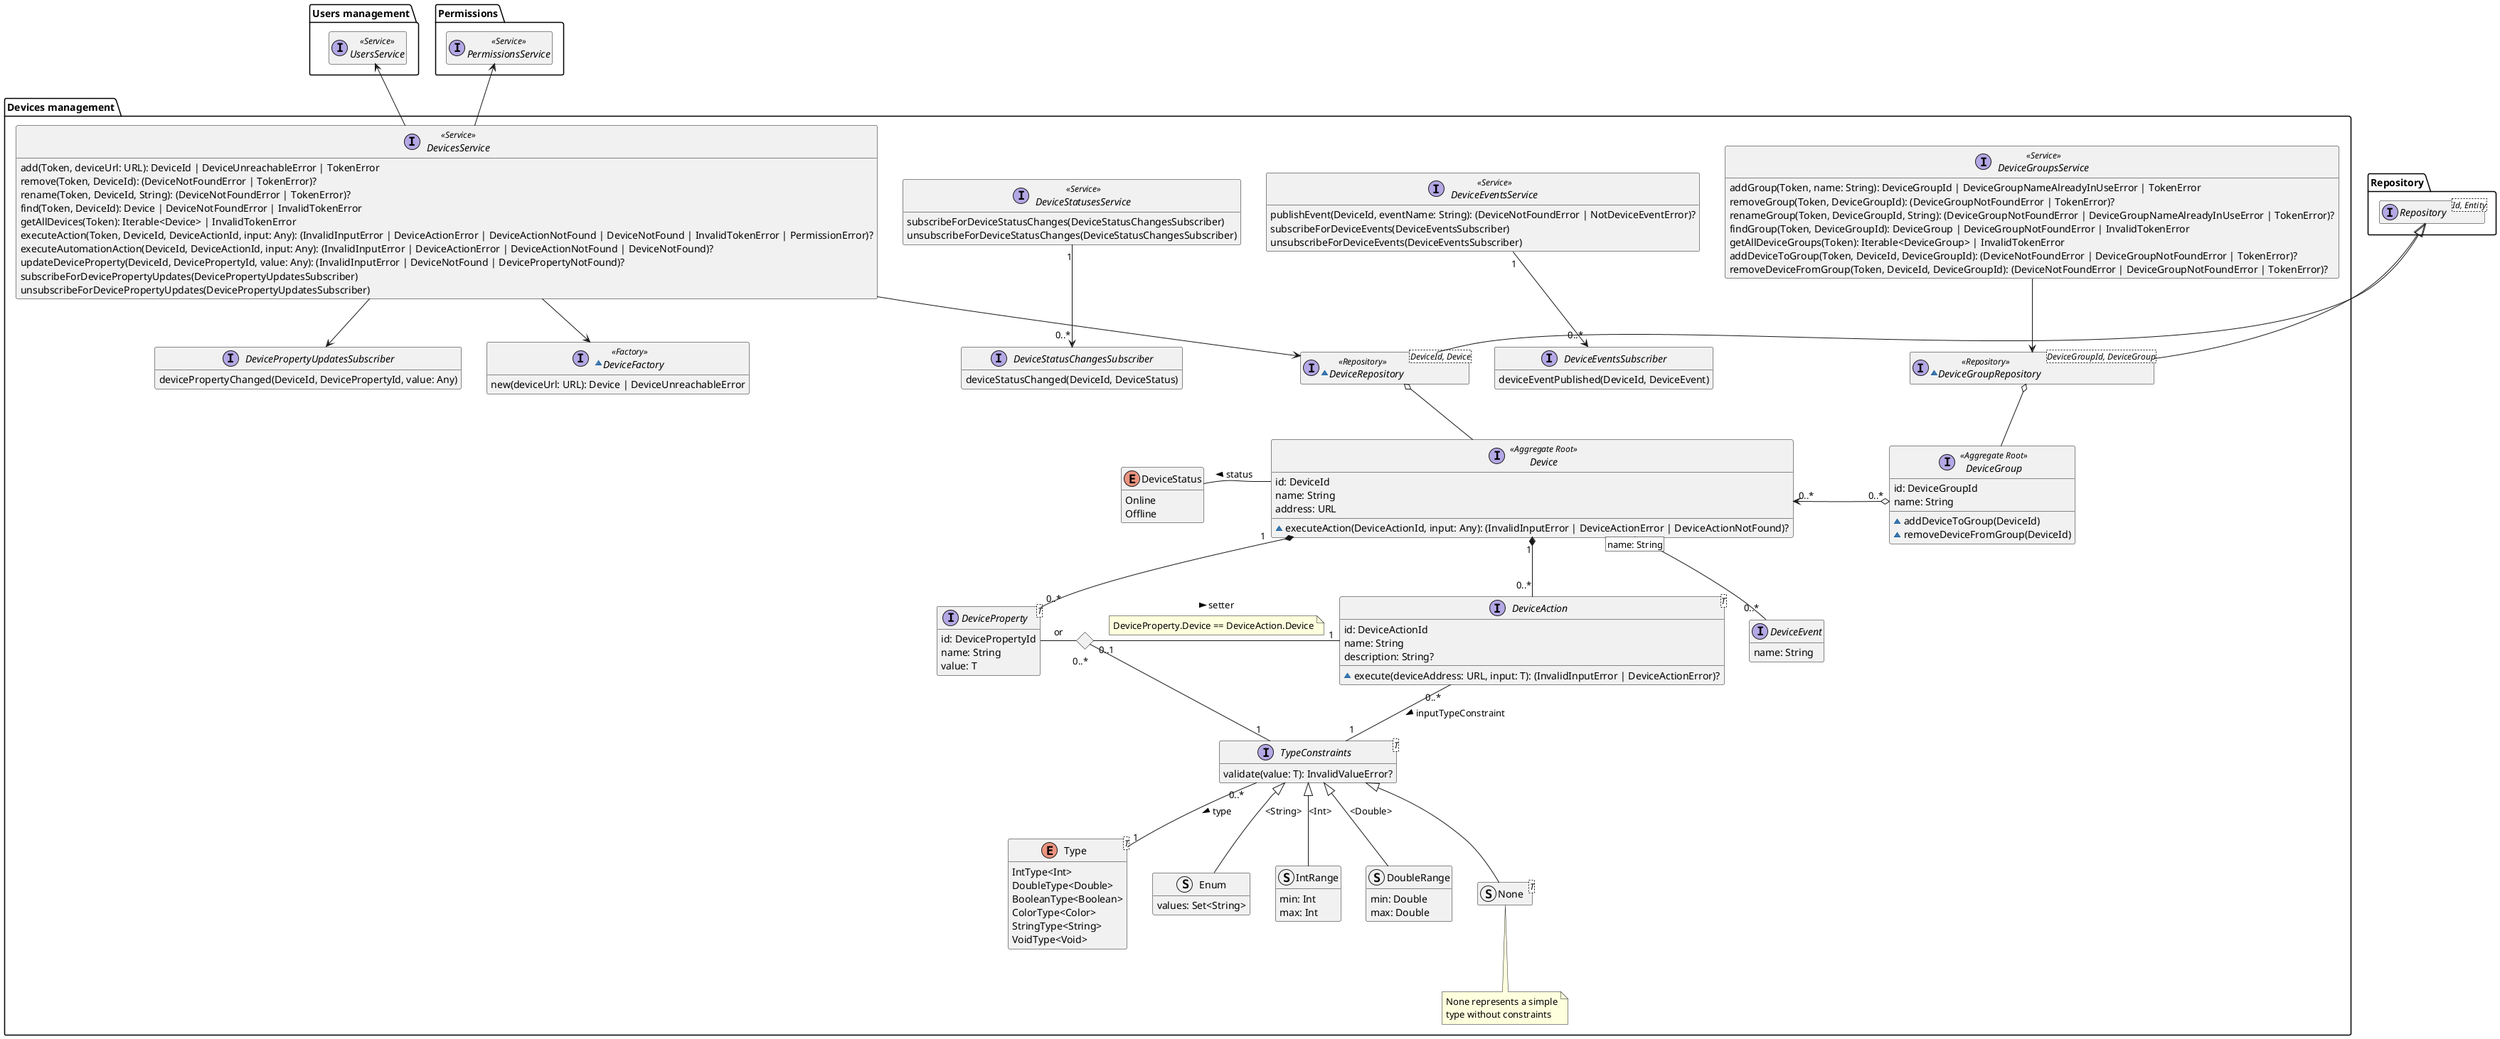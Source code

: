 @startuml devices-management-domain-model

hide empty members
package Repository{
    interface Repository<Id, Entity>
}

package "Users management" as UsersManagement {
    interface UsersService <<Service>>
}

package Permissions {
    interface PermissionsService <<Service>>
}

package "Devices management" {

    interface Device <<Aggregate Root>> {
        id: DeviceId
        name: String
        address: URL
        ~ executeAction(DeviceActionId, input: Any): (InvalidInputError | DeviceActionError | DeviceActionNotFound)?
    }

    enum DeviceStatus {
        Online
        Offline
    }

    interface DeviceGroup <<Aggregate Root>> {
        id: DeviceGroupId
        name: String
        ~addDeviceToGroup(DeviceId)
        ~removeDeviceFromGroup(DeviceId)
    }

    enum Type<T> {
        IntType<Int>
        DoubleType<Double>
        BooleanType<Boolean>
        ColorType<Color>
        StringType<String>
        VoidType<Void>
    }

    interface TypeConstraints<T> {
        validate(value: T): InvalidValueError?
    }

    struct Enum {
        values: Set<String>
    }

    struct IntRange {
        min: Int
        max: Int
    }

    struct DoubleRange {
        min: Double
        max: Double
    }

    struct None<T>
    note bottom of None
        None represents a simple
        type without constraints
    end note


    interface DeviceProperty<T> {
        id: DevicePropertyId
        name: String
        value: T
    }

    interface DeviceAction<T> {
        id: DeviceActionId
        name: String
        description: String?
        ~ execute(deviceAddress: URL, input: T): (InvalidInputError | DeviceActionError)?
    }

    interface DeviceEvent {
        name: String
    }

    ~interface DeviceRepository<DeviceId, Device> <<Repository>> {
    }
    ~interface DeviceGroupRepository<DeviceGroupId, DeviceGroup> <<Repository>> {
    }

    interface DeviceEventsSubscriber {
        deviceEventPublished(DeviceId, DeviceEvent)
    }

    interface DeviceStatusChangesSubscriber {
        deviceStatusChanged(DeviceId, DeviceStatus)
    }

    interface DeviceGroupsService <<Service>> {
        addGroup(Token, name: String): DeviceGroupId | DeviceGroupNameAlreadyInUseError | TokenError
        removeGroup(Token, DeviceGroupId): (DeviceGroupNotFoundError | TokenError)?
        renameGroup(Token, DeviceGroupId, String): (DeviceGroupNotFoundError | DeviceGroupNameAlreadyInUseError | TokenError)?
        findGroup(Token, DeviceGroupId): DeviceGroup | DeviceGroupNotFoundError | InvalidTokenError
        getAllDeviceGroups(Token): Iterable<DeviceGroup> | InvalidTokenError
        addDeviceToGroup(Token, DeviceId, DeviceGroupId): (DeviceNotFoundError | DeviceGroupNotFoundError | TokenError)?
        removeDeviceFromGroup(Token, DeviceId, DeviceGroupId): (DeviceNotFoundError | DeviceGroupNotFoundError | TokenError)?
    }

    interface DeviceEventsService <<Service>> {
        publishEvent(DeviceId, eventName: String): (DeviceNotFoundError | NotDeviceEventError)?
        subscribeForDeviceEvents(DeviceEventsSubscriber)
        unsubscribeForDeviceEvents(DeviceEventsSubscriber)
    }
    interface DeviceStatusesService <<Service>> {
        subscribeForDeviceStatusChanges(DeviceStatusChangesSubscriber)
        unsubscribeForDeviceStatusChanges(DeviceStatusChangesSubscriber)
    }

    interface DevicesService <<Service>> {
        add(Token, deviceUrl: URL): DeviceId | DeviceUnreachableError | TokenError
        remove(Token, DeviceId): (DeviceNotFoundError | TokenError)?
        rename(Token, DeviceId, String): (DeviceNotFoundError | TokenError)?
        find(Token, DeviceId): Device | DeviceNotFoundError | InvalidTokenError
        getAllDevices(Token): Iterable<Device> | InvalidTokenError
        executeAction(Token, DeviceId, DeviceActionId, input: Any): (InvalidInputError | DeviceActionError | DeviceActionNotFound | DeviceNotFound | InvalidTokenError | PermissionError)?
        executeAutomationAction(DeviceId, DeviceActionId, input: Any): (InvalidInputError | DeviceActionError | DeviceActionNotFound | DeviceNotFound)?
        updateDeviceProperty(DeviceId, DevicePropertyId, value: Any): (InvalidInputError | DeviceNotFound | DevicePropertyNotFound)?
        subscribeForDevicePropertyUpdates(DevicePropertyUpdatesSubscriber)
        unsubscribeForDevicePropertyUpdates(DevicePropertyUpdatesSubscriber)
    }

    interface DevicePropertyUpdatesSubscriber {
        devicePropertyChanged(DeviceId, DevicePropertyId, value: Any)
    }

    ~interface DeviceFactory <<Factory>> {
        new(deviceUrl: URL): Device | DeviceUnreachableError
    }


    Device -l- DeviceStatus : "status >"
    Device "0..*   "  <--r--o "   0..*" DeviceGroup
    TypeConstraints "0..*" -- "1" Type : "type >"
    Enum -u-|> TypeConstraints : "<String>"
    IntRange -u-|> TypeConstraints : "<Int>"
    DoubleRange -u-|> TypeConstraints : "<Double>"
    None -u-|> TypeConstraints
    DeviceAction "0..*" -- "1" TypeConstraints : "inputTypeConstraint >"
    Device "1" *-- "0..*" DeviceProperty
    Device "1" *-- "0..*" DeviceAction
    <> Diamond
    DeviceProperty -r- Diamond : "or"
    Diamond "0..1" -r- "1" DeviceAction : "setter >"
    note on link
        DeviceProperty.Device == DeviceAction.Device
    end note
    Diamond "0..*" -- "1" TypeConstraints
    Device [name: String] -- "0..*" DeviceEvent
    DeviceGroupRepository -u-|> Repository.Repository
    DeviceGroupRepository o-- DeviceGroup
    DeviceRepository -u-|> Repository.Repository
    DeviceRepository o-- Device
    DevicesService --> DeviceRepository
    DeviceGroupsService --> DeviceGroupRepository
    DevicesService --> DevicePropertyUpdatesSubscriber
    DevicesService --> DeviceFactory
    DeviceEventsService "1" --> "0..*" DeviceEventsSubscriber
    DeviceStatusesService "1" --> "0..*" DeviceStatusChangesSubscriber
    DevicesService -u-> UsersManagement.UsersService
    DevicesService -u-> Permissions.PermissionsService
}

@enduml
